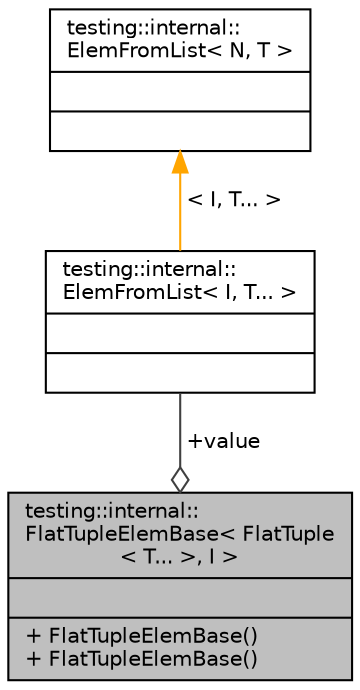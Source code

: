 digraph "testing::internal::FlatTupleElemBase&lt; FlatTuple&lt; T... &gt;, I &gt;"
{
 // LATEX_PDF_SIZE
  bgcolor="transparent";
  edge [fontname="Helvetica",fontsize="10",labelfontname="Helvetica",labelfontsize="10"];
  node [fontname="Helvetica",fontsize="10",shape=record];
  Node1 [label="{testing::internal::\lFlatTupleElemBase\< FlatTuple\l\< T... \>, I \>\n||+ FlatTupleElemBase()\l+ FlatTupleElemBase()\l}",height=0.2,width=0.4,color="black", fillcolor="grey75", style="filled", fontcolor="black",tooltip=" "];
  Node2 -> Node1 [color="grey25",fontsize="10",style="solid",label=" +value" ,arrowhead="odiamond",fontname="Helvetica"];
  Node2 [label="{testing::internal::\lElemFromList\< I, T... \>\n||}",height=0.2,width=0.4,color="black",URL="$structtesting_1_1internal_1_1ElemFromList.html",tooltip=" "];
  Node3 -> Node2 [dir="back",color="orange",fontsize="10",style="solid",label=" \< I, T... \>" ,fontname="Helvetica"];
  Node3 [label="{testing::internal::\lElemFromList\< N, T \>\n||}",height=0.2,width=0.4,color="black",URL="$structtesting_1_1internal_1_1ElemFromList.html",tooltip=" "];
}

